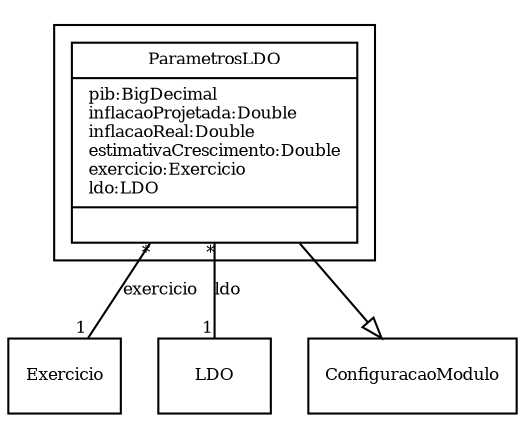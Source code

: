 digraph G{
fontname = "Times-Roman"
fontsize = 8

node [
        fontname = "Times-Roman"
        fontsize = 8
        shape = "record"
]

edge [
        fontname = "Times-Roman"
        fontsize = 8
]

subgraph clusterPARAMETROS_LDO
{
ParametrosLDO [label = "{ParametrosLDO|pib:BigDecimal\linflacaoProjetada:Double\linflacaoReal:Double\lestimativaCrescimento:Double\lexercicio:Exercicio\lldo:LDO\l|\l}"]
}
edge [arrowhead = "none" headlabel = "1" taillabel = "*"] ParametrosLDO -> Exercicio [label = "exercicio"]
edge [arrowhead = "none" headlabel = "1" taillabel = "*"] ParametrosLDO -> LDO [label = "ldo"]
edge [ arrowhead = "empty" headlabel = "" taillabel = ""] ParametrosLDO -> ConfiguracaoModulo
}
